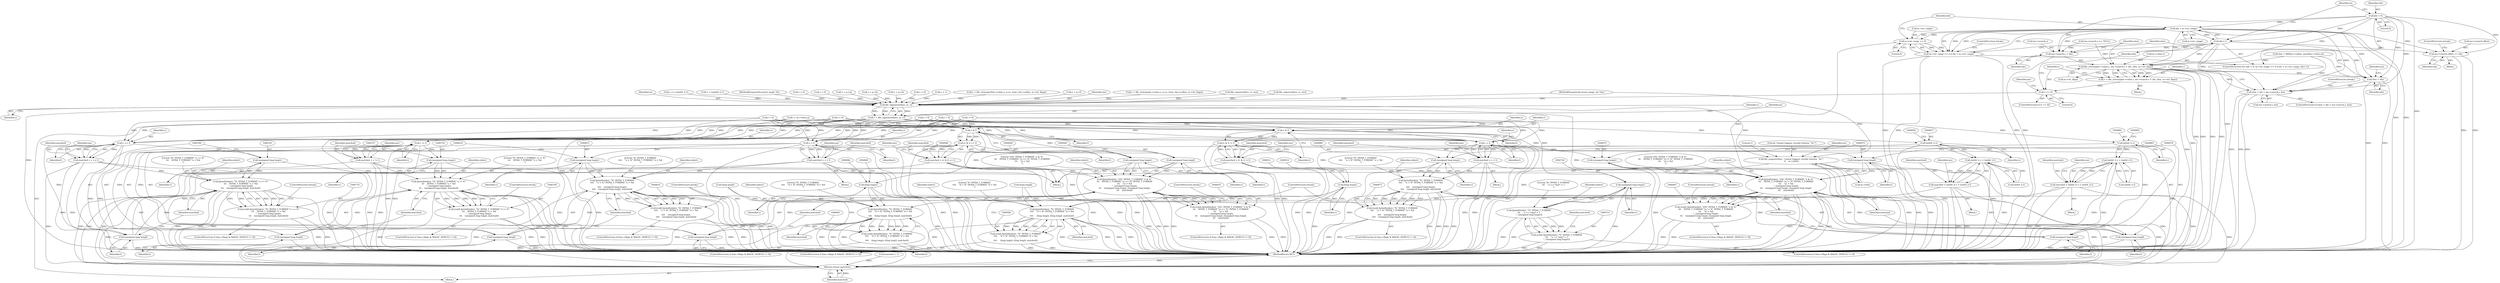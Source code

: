 digraph "0_file_4a284c89d6ef11aca34da65da7d673050a5ea320_1@pointer" {
"1000416" [label="(Call,idx < m->str_range)"];
"1000407" [label="(Call,idx = 0)"];
"1000421" [label="(Call,idx++)"];
"1000416" [label="(Call,idx < m->str_range)"];
"1000411" [label="(Call,m->str_range == 0)"];
"1000410" [label="(Call,m->str_range == 0 || idx < m->str_range)"];
"1000425" [label="(Call,slen + idx > ms->search.s_len)"];
"1000426" [label="(Call,slen + idx)"];
"1000437" [label="(Call,file_strncmp(m->value.s, ms->search.s + idx, slen, m->str_flags))"];
"1000435" [label="(Call,v = file_strncmp(m->value.s, ms->search.s + idx, slen, m->str_flags))"];
"1000455" [label="(Call,v == 0)"];
"1000704" [label="(Call,file_signextend(ms, m, v))"];
"1000702" [label="(Call,v = file_signextend(ms, m, v))"];
"1000727" [label="(Call,(unsigned long long)v)"];
"1000724" [label="(Call,fprintf(stderr, \"%\" INT64_T_FORMAT\n\t\t\t    \"u == *any* = 1\n\", (unsigned long long)v))"];
"1000722" [label="(Call,(void) fprintf(stderr, \"%\" INT64_T_FORMAT\n\t\t\t    \"u == *any* = 1\n\", (unsigned long long)v))"];
"1000737" [label="(Call,v != l)"];
"1000735" [label="(Call,matched = v != l)"];
"1000750" [label="(Call,fprintf(stderr, \"%\" INT64_T_FORMAT \"u != %\"\n\t\t\t    INT64_T_FORMAT \"u = %d\n\", (unsigned long long)v,\n\t\t\t    (unsigned long long)l, matched))"];
"1000748" [label="(Call,(void) fprintf(stderr, \"%\" INT64_T_FORMAT \"u != %\"\n\t\t\t    INT64_T_FORMAT \"u = %d\n\", (unsigned long long)v,\n\t\t\t    (unsigned long long)l, matched))"];
"1000992" [label="(Return,return matched;)"];
"1000753" [label="(Call,(unsigned long long)v)"];
"1000756" [label="(Call,(unsigned long long)l)"];
"1000764" [label="(Call,v == l)"];
"1000762" [label="(Call,matched = v == l)"];
"1000777" [label="(Call,fprintf(stderr, \"%\" INT64_T_FORMAT \"u == %\"\n\t\t\t    INT64_T_FORMAT \"u = %d\n\", (unsigned long long)v,\n\t\t\t    (unsigned long long)l, matched))"];
"1000775" [label="(Call,(void) fprintf(stderr, \"%\" INT64_T_FORMAT \"u == %\"\n\t\t\t    INT64_T_FORMAT \"u = %d\n\", (unsigned long long)v,\n\t\t\t    (unsigned long long)l, matched))"];
"1000780" [label="(Call,(unsigned long long)v)"];
"1000783" [label="(Call,(unsigned long long)l)"];
"1000798" [label="(Call,v > l)"];
"1000796" [label="(Call,matched = v > l)"];
"1000811" [label="(Call,fprintf(stderr, \"%\" INT64_T_FORMAT\n\t\t\t\t    \"u > %\" INT64_T_FORMAT \"u = %d\n\",\n\t\t\t\t    (unsigned long long)v,\n\t\t\t\t    (unsigned long long)l, matched))"];
"1000809" [label="(Call,(void) fprintf(stderr, \"%\" INT64_T_FORMAT\n\t\t\t\t    \"u > %\" INT64_T_FORMAT \"u = %d\n\",\n\t\t\t\t    (unsigned long long)v,\n\t\t\t\t    (unsigned long long)l, matched))"];
"1000814" [label="(Call,(unsigned long long)v)"];
"1000817" [label="(Call,(unsigned long long)l)"];
"1000826" [label="(Call,(int64_t) v)"];
"1000825" [label="(Call,(int64_t) v > (int64_t) l)"];
"1000823" [label="(Call,matched = (int64_t) v > (int64_t) l)"];
"1000842" [label="(Call,fprintf(stderr, \"%\" INT64_T_FORMAT\n\t\t\t\t    \"d > %\" INT64_T_FORMAT \"d = %d\n\",\n\t\t\t\t    (long long)v, (long long)l, matched))"];
"1000840" [label="(Call,(void) fprintf(stderr, \"%\" INT64_T_FORMAT\n\t\t\t\t    \"d > %\" INT64_T_FORMAT \"d = %d\n\",\n\t\t\t\t    (long long)v, (long long)l, matched))"];
"1000845" [label="(Call,(long long)v)"];
"1000863" [label="(Call,v < l)"];
"1000861" [label="(Call,matched = v < l)"];
"1000876" [label="(Call,fprintf(stderr, \"%\" INT64_T_FORMAT\n\t\t\t\t    \"u < %\" INT64_T_FORMAT \"u = %d\n\",\n\t\t\t\t    (unsigned long long)v,\n\t\t\t\t    (unsigned long long)l, matched))"];
"1000874" [label="(Call,(void) fprintf(stderr, \"%\" INT64_T_FORMAT\n\t\t\t\t    \"u < %\" INT64_T_FORMAT \"u = %d\n\",\n\t\t\t\t    (unsigned long long)v,\n\t\t\t\t    (unsigned long long)l, matched))"];
"1000879" [label="(Call,(unsigned long long)v)"];
"1000882" [label="(Call,(unsigned long long)l)"];
"1000891" [label="(Call,(int64_t) v)"];
"1000890" [label="(Call,(int64_t) v < (int64_t) l)"];
"1000888" [label="(Call,matched = (int64_t) v < (int64_t) l)"];
"1000907" [label="(Call,fprintf(stderr, \"%\" INT64_T_FORMAT\n\t\t\t\t    \"d < %\" INT64_T_FORMAT \"d = %d\n\",\n\t\t\t\t     (long long)v, (long long)l, matched))"];
"1000905" [label="(Call,(void) fprintf(stderr, \"%\" INT64_T_FORMAT\n\t\t\t\t    \"d < %\" INT64_T_FORMAT \"d = %d\n\",\n\t\t\t\t     (long long)v, (long long)l, matched))"];
"1000910" [label="(Call,(long long)v)"];
"1000922" [label="(Call,v & l)"];
"1000921" [label="(Call,(v & l) == l)"];
"1000919" [label="(Call,matched = (v & l) == l)"];
"1000936" [label="(Call,fprintf(stderr, \"((%\" INT64_T_FORMAT \"x & %\"\n\t\t\t    INT64_T_FORMAT \"x) == %\" INT64_T_FORMAT\n\t\t\t    \"x) = %d\n\", (unsigned long long)v,\n\t\t\t    (unsigned long long)l, (unsigned long long)l,\n\t\t\t    matched))"];
"1000934" [label="(Call,(void) fprintf(stderr, \"((%\" INT64_T_FORMAT \"x & %\"\n\t\t\t    INT64_T_FORMAT \"x) == %\" INT64_T_FORMAT\n\t\t\t    \"x) = %d\n\", (unsigned long long)v,\n\t\t\t    (unsigned long long)l, (unsigned long long)l,\n\t\t\t    matched))"];
"1000942" [label="(Call,(unsigned long long)l)"];
"1000945" [label="(Call,(unsigned long long)l)"];
"1000939" [label="(Call,(unsigned long long)v)"];
"1000954" [label="(Call,v & l)"];
"1000953" [label="(Call,(v & l) != l)"];
"1000951" [label="(Call,matched = (v & l) != l)"];
"1000968" [label="(Call,fprintf(stderr, \"((%\" INT64_T_FORMAT \"x & %\"\n\t\t\t    INT64_T_FORMAT \"x) != %\" INT64_T_FORMAT\n\t\t\t    \"x) = %d\n\", (unsigned long long)v,\n\t\t\t    (unsigned long long)l, (unsigned long long)l,\n\t\t\t    matched))"];
"1000966" [label="(Call,(void) fprintf(stderr, \"((%\" INT64_T_FORMAT \"x & %\"\n\t\t\t    INT64_T_FORMAT \"x) != %\" INT64_T_FORMAT\n\t\t\t    \"x) = %d\n\", (unsigned long long)v,\n\t\t\t    (unsigned long long)l, (unsigned long long)l,\n\t\t\t    matched))"];
"1000974" [label="(Call,(unsigned long long)l)"];
"1000977" [label="(Call,(unsigned long long)l)"];
"1000971" [label="(Call,(unsigned long long)v)"];
"1000983" [label="(Call,file_magerror(ms, \"cannot happen: invalid relation `%c'\",\n\t\t    m->reln))"];
"1000443" [label="(Call,ms->search.s + idx)"];
"1000459" [label="(Call,ms->search.offset += idx)"];
"1000457" [label="(Literal,0)"];
"1000661" [label="(Call,file_regerror(&rx, rc, ms))"];
"1000930" [label="(Identifier,ms)"];
"1000739" [label="(Identifier,l)"];
"1000730" [label="(Call,matched = 1)"];
"1000994" [label="(MethodReturn,RET)"];
"1000910" [label="(Call,(long long)v)"];
"1000765" [label="(Identifier,v)"];
"1000970" [label="(Literal,\"((%\" INT64_T_FORMAT \"x & %\"\n\t\t\t    INT64_T_FORMAT \"x) != %\" INT64_T_FORMAT\n\t\t\t    \"x) = %d\n\")"];
"1000744" [label="(Identifier,ms)"];
"1000351" [label="(Call,l = 0)"];
"1000429" [label="(Call,ms->search.s_len)"];
"1000938" [label="(Literal,\"((%\" INT64_T_FORMAT \"x & %\"\n\t\t\t    INT64_T_FORMAT \"x) == %\" INT64_T_FORMAT\n\t\t\t    \"x) = %d\n\")"];
"1000785" [label="(Identifier,l)"];
"1000878" [label="(Literal,\"%\" INT64_T_FORMAT\n\t\t\t\t    \"u < %\" INT64_T_FORMAT \"u = %d\n\")"];
"1000956" [label="(Identifier,l)"];
"1000884" [label="(Identifier,l)"];
"1000320" [label="(Call,v = 0)"];
"1000714" [label="(ControlStructure,if ((ms->flags & MAGIC_DEBUG) != 0))"];
"1000767" [label="(ControlStructure,if ((ms->flags & MAGIC_DEBUG) != 0))"];
"1000465" [label="(Identifier,idx)"];
"1000656" [label="(Call,v = 1)"];
"1000422" [label="(Identifier,idx)"];
"1000413" [label="(Identifier,m)"];
"1000736" [label="(Identifier,matched)"];
"1000779" [label="(Literal,\"%\" INT64_T_FORMAT \"u == %\"\n\t\t\t    INT64_T_FORMAT \"u = %d\n\")"];
"1000813" [label="(Literal,\"%\" INT64_T_FORMAT\n\t\t\t\t    \"u > %\" INT64_T_FORMAT \"u = %d\n\")"];
"1000108" [label="(Call,l = m->value.q)"];
"1000905" [label="(Call,(void) fprintf(stderr, \"%\" INT64_T_FORMAT\n\t\t\t\t    \"d < %\" INT64_T_FORMAT \"d = %d\n\",\n\t\t\t\t     (long long)v, (long long)l, matched))"];
"1000819" [label="(Identifier,l)"];
"1000354" [label="(Call,v = file_strncmp16(m->value.s, p->s, (size_t)m->vallen, m->str_flags))"];
"1000317" [label="(Call,l = 0)"];
"1000993" [label="(Identifier,matched)"];
"1000782" [label="(Identifier,v)"];
"1000912" [label="(Identifier,v)"];
"1000836" [label="(Identifier,ms)"];
"1000161" [label="(Call,v = p->l)"];
"1000877" [label="(Identifier,stderr)"];
"1000958" [label="(ControlStructure,if ((ms->flags & MAGIC_DEBUG) != 0))"];
"1000410" [label="(Call,m->str_range == 0 || idx < m->str_range)"];
"1000705" [label="(Identifier,ms)"];
"1000986" [label="(Call,m->reln)"];
"1000425" [label="(Call,slen + idx > ms->search.s_len)"];
"1000329" [label="(Call,v = file_strncmp(m->value.s, p->s, (size_t)m->vallen, m->str_flags))"];
"1000861" [label="(Call,matched = v < l)"];
"1000992" [label="(Return,return matched;)"];
"1000801" [label="(ControlStructure,if ((ms->flags & MAGIC_DEBUG) != 0))"];
"1000908" [label="(Identifier,stderr)"];
"1000919" [label="(Call,matched = (v & l) == l)"];
"1000407" [label="(Call,idx = 0)"];
"1000482" [label="(Call,l = 0)"];
"1000852" [label="(ControlStructure,break;)"];
"1000981" [label="(ControlStructure,break;)"];
"1000949" [label="(ControlStructure,break;)"];
"1000842" [label="(Call,fprintf(stderr, \"%\" INT64_T_FORMAT\n\t\t\t\t    \"d > %\" INT64_T_FORMAT \"d = %d\n\",\n\t\t\t\t    (long long)v, (long long)l, matched))"];
"1000423" [label="(Block,)"];
"1000811" [label="(Call,fprintf(stderr, \"%\" INT64_T_FORMAT\n\t\t\t\t    \"u > %\" INT64_T_FORMAT \"u = %d\n\",\n\t\t\t\t    (unsigned long long)v,\n\t\t\t\t    (unsigned long long)l, matched))"];
"1000953" [label="(Call,(v & l) != l)"];
"1000800" [label="(Identifier,l)"];
"1000865" [label="(Identifier,l)"];
"1000458" [label="(Block,)"];
"1000969" [label="(Identifier,stderr)"];
"1000843" [label="(Identifier,stderr)"];
"1000921" [label="(Call,(v & l) == l)"];
"1000731" [label="(Identifier,matched)"];
"1000923" [label="(Identifier,v)"];
"1000925" [label="(Identifier,l)"];
"1000467" [label="(ControlStructure,break;)"];
"1000751" [label="(Identifier,stderr)"];
"1000735" [label="(Call,matched = v != l)"];
"1000783" [label="(Call,(unsigned long long)l)"];
"1000860" [label="(Block,)"];
"1000937" [label="(Identifier,stderr)"];
"1000758" [label="(Identifier,l)"];
"1000451" [label="(Call,m->str_flags)"];
"1000941" [label="(Identifier,v)"];
"1000991" [label="(Literal,1)"];
"1000832" [label="(ControlStructure,if ((ms->flags & MAGIC_DEBUG) != 0))"];
"1000920" [label="(Identifier,matched)"];
"1000466" [label="(ControlStructure,break;)"];
"1000962" [label="(Identifier,ms)"];
"1000888" [label="(Call,matched = (int64_t) v < (int64_t) l)"];
"1000845" [label="(Call,(long long)v)"];
"1000737" [label="(Call,v != l)"];
"1000775" [label="(Call,(void) fprintf(stderr, \"%\" INT64_T_FORMAT \"u == %\"\n\t\t\t    INT64_T_FORMAT \"u = %d\n\", (unsigned long long)v,\n\t\t\t    (unsigned long long)l, matched))"];
"1000510" [label="(Call,file_regerror(&rx, rc, ms))"];
"1000704" [label="(Call,file_signextend(ms, m, v))"];
"1000437" [label="(Call,file_strncmp(m->value.s, ms->search.s + idx, slen, m->str_flags))"];
"1000954" [label="(Call,v & l)"];
"1000823" [label="(Call,matched = (int64_t) v > (int64_t) l)"];
"1000939" [label="(Call,(unsigned long long)v)"];
"1000444" [label="(Call,ms->search.s)"];
"1000934" [label="(Call,(void) fprintf(stderr, \"((%\" INT64_T_FORMAT \"x & %\"\n\t\t\t    INT64_T_FORMAT \"x) == %\" INT64_T_FORMAT\n\t\t\t    \"x) = %d\n\", (unsigned long long)v,\n\t\t\t    (unsigned long long)l, (unsigned long long)l,\n\t\t\t    matched))"];
"1000971" [label="(Call,(unsigned long long)v)"];
"1000944" [label="(Identifier,l)"];
"1000104" [label="(MethodParameterIn,struct magic_set *ms)"];
"1000462" [label="(Identifier,ms)"];
"1000894" [label="(Call,(int64_t) l)"];
"1000326" [label="(Call,l = 0)"];
"1000889" [label="(Identifier,matched)"];
"1000756" [label="(Call,(unsigned long long)l)"];
"1000881" [label="(Identifier,v)"];
"1000729" [label="(Identifier,v)"];
"1000755" [label="(Identifier,v)"];
"1000826" [label="(Call,(int64_t) v)"];
"1000786" [label="(Identifier,matched)"];
"1000456" [label="(Identifier,v)"];
"1000863" [label="(Call,v < l)"];
"1000431" [label="(Identifier,ms)"];
"1000983" [label="(Call,file_magerror(ms, \"cannot happen: invalid relation `%c'\",\n\t\t    m->reln))"];
"1000400" [label="(Call,l = 0)"];
"1000710" [label="(Identifier,m)"];
"1000901" [label="(Identifier,ms)"];
"1000417" [label="(Identifier,idx)"];
"1000780" [label="(Call,(unsigned long long)v)"];
"1000787" [label="(ControlStructure,break;)"];
"1000916" [label="(Identifier,matched)"];
"1000415" [label="(Literal,0)"];
"1000706" [label="(Identifier,m)"];
"1000677" [label="(Call,v == (uint64_t)-1)"];
"1000753" [label="(Call,(unsigned long long)v)"];
"1000820" [label="(Identifier,matched)"];
"1000977" [label="(Call,(unsigned long long)l)"];
"1000824" [label="(Identifier,matched)"];
"1000763" [label="(Identifier,matched)"];
"1000379" [label="(Call,ms->search.s == NULL)"];
"1000917" [label="(ControlStructure,break;)"];
"1000907" [label="(Call,fprintf(stderr, \"%\" INT64_T_FORMAT\n\t\t\t\t    \"d < %\" INT64_T_FORMAT \"d = %d\n\",\n\t\t\t\t     (long long)v, (long long)l, matched))"];
"1000973" [label="(Identifier,v)"];
"1000797" [label="(Identifier,matched)"];
"1000812" [label="(Identifier,stderr)"];
"1000924" [label="(Identifier,l)"];
"1000443" [label="(Call,ms->search.s + idx)"];
"1000985" [label="(Literal,\"cannot happen: invalid relation `%c'\")"];
"1000809" [label="(Call,(void) fprintf(stderr, \"%\" INT64_T_FORMAT\n\t\t\t\t    \"u > %\" INT64_T_FORMAT \"u = %d\n\",\n\t\t\t\t    (unsigned long long)v,\n\t\t\t\t    (unsigned long long)l, matched))"];
"1000738" [label="(Identifier,v)"];
"1000966" [label="(Call,(void) fprintf(stderr, \"((%\" INT64_T_FORMAT \"x & %\"\n\t\t\t    INT64_T_FORMAT \"x) != %\" INT64_T_FORMAT\n\t\t\t    \"x) = %d\n\", (unsigned long long)v,\n\t\t\t    (unsigned long long)l, (unsigned long long)l,\n\t\t\t    matched))"];
"1000416" [label="(Call,idx < m->str_range)"];
"1000870" [label="(Identifier,ms)"];
"1000666" [label="(Call,v = (uint64_t)-1)"];
"1000980" [label="(Identifier,matched)"];
"1000847" [label="(Identifier,v)"];
"1000748" [label="(Call,(void) fprintf(stderr, \"%\" INT64_T_FORMAT \"u != %\"\n\t\t\t    INT64_T_FORMAT \"u = %d\n\", (unsigned long long)v,\n\t\t\t    (unsigned long long)l, matched))"];
"1000727" [label="(Call,(unsigned long long)v)"];
"1000955" [label="(Identifier,v)"];
"1000750" [label="(Call,fprintf(stderr, \"%\" INT64_T_FORMAT \"u != %\"\n\t\t\t    INT64_T_FORMAT \"u = %d\n\", (unsigned long long)v,\n\t\t\t    (unsigned long long)l, matched))"];
"1000427" [label="(Identifier,slen)"];
"1000408" [label="(Identifier,idx)"];
"1000816" [label="(Identifier,v)"];
"1000411" [label="(Call,m->str_range == 0)"];
"1000454" [label="(ControlStructure,if (v == 0))"];
"1000805" [label="(Identifier,ms)"];
"1000825" [label="(Call,(int64_t) v > (int64_t) l)"];
"1000893" [label="(Identifier,v)"];
"1000740" [label="(ControlStructure,if ((ms->flags & MAGIC_DEBUG) != 0))"];
"1000712" [label="(Block,)"];
"1000922" [label="(Call,v & l)"];
"1000707" [label="(Identifier,v)"];
"1000424" [label="(ControlStructure,if (slen + idx > ms->search.s_len))"];
"1000864" [label="(Identifier,v)"];
"1000436" [label="(Identifier,v)"];
"1000752" [label="(Literal,\"%\" INT64_T_FORMAT \"u != %\"\n\t\t\t    INT64_T_FORMAT \"u = %d\n\")"];
"1000951" [label="(Call,matched = (v & l) != l)"];
"1000890" [label="(Call,(int64_t) v < (int64_t) l)"];
"1000412" [label="(Call,m->str_range)"];
"1000957" [label="(Identifier,l)"];
"1000455" [label="(Call,v == 0)"];
"1000777" [label="(Call,fprintf(stderr, \"%\" INT64_T_FORMAT \"u == %\"\n\t\t\t    INT64_T_FORMAT \"u = %d\n\", (unsigned long long)v,\n\t\t\t    (unsigned long long)l, matched))"];
"1000948" [label="(Identifier,matched)"];
"1000876" [label="(Call,fprintf(stderr, \"%\" INT64_T_FORMAT\n\t\t\t\t    \"u < %\" INT64_T_FORMAT \"u = %d\n\",\n\t\t\t\t    (unsigned long long)v,\n\t\t\t\t    (unsigned long long)l, matched))"];
"1000844" [label="(Literal,\"%\" INT64_T_FORMAT\n\t\t\t\t    \"d > %\" INT64_T_FORMAT \"d = %d\n\")"];
"1000984" [label="(Identifier,ms)"];
"1000105" [label="(MethodParameterIn,struct magic *m)"];
"1000703" [label="(Identifier,v)"];
"1000848" [label="(Call,(long long)l)"];
"1000974" [label="(Call,(unsigned long long)l)"];
"1000421" [label="(Call,idx++)"];
"1000828" [label="(Identifier,v)"];
"1000403" [label="(Call,v = 0)"];
"1000434" [label="(ControlStructure,break;)"];
"1000459" [label="(Call,ms->search.offset += idx)"];
"1000926" [label="(ControlStructure,if ((ms->flags & MAGIC_DEBUG) != 0))"];
"1000817" [label="(Call,(unsigned long long)l)"];
"1000942" [label="(Call,(unsigned long long)l)"];
"1000866" [label="(ControlStructure,if ((ms->flags & MAGIC_DEBUG) != 0))"];
"1000822" [label="(Block,)"];
"1000438" [label="(Call,m->value.s)"];
"1000449" [label="(Identifier,idx)"];
"1000702" [label="(Call,v = file_signextend(ms, m, v))"];
"1000450" [label="(Identifier,slen)"];
"1000814" [label="(Call,(unsigned long long)v)"];
"1000764" [label="(Call,v == l)"];
"1000426" [label="(Call,slen + idx)"];
"1000651" [label="(Call,v = 0)"];
"1000179" [label="(Call,v = p->q)"];
"1000798" [label="(Call,v > l)"];
"1000409" [label="(Literal,0)"];
"1000874" [label="(Call,(void) fprintf(stderr, \"%\" INT64_T_FORMAT\n\t\t\t\t    \"u < %\" INT64_T_FORMAT \"u = %d\n\",\n\t\t\t\t    (unsigned long long)v,\n\t\t\t\t    (unsigned long long)l, matched))"];
"1000909" [label="(Literal,\"%\" INT64_T_FORMAT\n\t\t\t\t    \"d < %\" INT64_T_FORMAT \"d = %d\n\")"];
"1000829" [label="(Call,(int64_t) l)"];
"1000778" [label="(Identifier,stderr)"];
"1000879" [label="(Call,(unsigned long long)v)"];
"1000913" [label="(Call,(long long)l)"];
"1000406" [label="(ControlStructure,for (idx = 0; m->str_range == 0 || idx < m->str_range; idx++))"];
"1000968" [label="(Call,fprintf(stderr, \"((%\" INT64_T_FORMAT \"x & %\"\n\t\t\t    INT64_T_FORMAT \"x) != %\" INT64_T_FORMAT\n\t\t\t    \"x) = %d\n\", (unsigned long long)v,\n\t\t\t    (unsigned long long)l, (unsigned long long)l,\n\t\t\t    matched))"];
"1000799" [label="(Identifier,v)"];
"1000945" [label="(Call,(unsigned long long)l)"];
"1000891" [label="(Call,(int64_t) v)"];
"1000882" [label="(Call,(unsigned long long)l)"];
"1000851" [label="(Identifier,matched)"];
"1000435" [label="(Call,v = file_strncmp(m->value.s, ms->search.s + idx, slen, m->str_flags))"];
"1000936" [label="(Call,fprintf(stderr, \"((%\" INT64_T_FORMAT \"x & %\"\n\t\t\t    INT64_T_FORMAT \"x) == %\" INT64_T_FORMAT\n\t\t\t    \"x) = %d\n\", (unsigned long long)v,\n\t\t\t    (unsigned long long)l, (unsigned long long)l,\n\t\t\t    matched))"];
"1000885" [label="(Identifier,matched)"];
"1000976" [label="(Identifier,l)"];
"1000388" [label="(Call,slen = MIN(m->vallen, sizeof(m->value.s)))"];
"1000143" [label="(Call,v = p->h)"];
"1000725" [label="(Identifier,stderr)"];
"1000952" [label="(Identifier,matched)"];
"1000428" [label="(Identifier,idx)"];
"1000724" [label="(Call,fprintf(stderr, \"%\" INT64_T_FORMAT\n\t\t\t    \"u == *any* = 1\n\", (unsigned long long)v))"];
"1000760" [label="(ControlStructure,break;)"];
"1000840" [label="(Call,(void) fprintf(stderr, \"%\" INT64_T_FORMAT\n\t\t\t\t    \"d > %\" INT64_T_FORMAT \"d = %d\n\",\n\t\t\t\t    (long long)v, (long long)l, matched))"];
"1000460" [label="(Call,ms->search.offset)"];
"1000887" [label="(Block,)"];
"1000979" [label="(Identifier,l)"];
"1000106" [label="(Block,)"];
"1000766" [label="(Identifier,l)"];
"1000795" [label="(Block,)"];
"1000759" [label="(Identifier,matched)"];
"1000726" [label="(Literal,\"%\" INT64_T_FORMAT\n\t\t\t    \"u == *any* = 1\n\")"];
"1000722" [label="(Call,(void) fprintf(stderr, \"%\" INT64_T_FORMAT\n\t\t\t    \"u == *any* = 1\n\", (unsigned long long)v))"];
"1000762" [label="(Call,matched = v == l)"];
"1000771" [label="(Identifier,ms)"];
"1000134" [label="(Call,v = p->b)"];
"1000947" [label="(Identifier,l)"];
"1000897" [label="(ControlStructure,if ((ms->flags & MAGIC_DEBUG) != 0))"];
"1000796" [label="(Call,matched = v > l)"];
"1000862" [label="(Identifier,matched)"];
"1000418" [label="(Call,m->str_range)"];
"1000416" -> "1000410"  [label="AST: "];
"1000416" -> "1000418"  [label="CFG: "];
"1000417" -> "1000416"  [label="AST: "];
"1000418" -> "1000416"  [label="AST: "];
"1000410" -> "1000416"  [label="CFG: "];
"1000416" -> "1000994"  [label="DDG: "];
"1000416" -> "1000994"  [label="DDG: "];
"1000416" -> "1000411"  [label="DDG: "];
"1000416" -> "1000410"  [label="DDG: "];
"1000416" -> "1000410"  [label="DDG: "];
"1000407" -> "1000416"  [label="DDG: "];
"1000421" -> "1000416"  [label="DDG: "];
"1000411" -> "1000416"  [label="DDG: "];
"1000416" -> "1000421"  [label="DDG: "];
"1000416" -> "1000425"  [label="DDG: "];
"1000416" -> "1000426"  [label="DDG: "];
"1000416" -> "1000437"  [label="DDG: "];
"1000416" -> "1000443"  [label="DDG: "];
"1000416" -> "1000459"  [label="DDG: "];
"1000407" -> "1000406"  [label="AST: "];
"1000407" -> "1000409"  [label="CFG: "];
"1000408" -> "1000407"  [label="AST: "];
"1000409" -> "1000407"  [label="AST: "];
"1000413" -> "1000407"  [label="CFG: "];
"1000407" -> "1000994"  [label="DDG: "];
"1000407" -> "1000421"  [label="DDG: "];
"1000407" -> "1000425"  [label="DDG: "];
"1000407" -> "1000426"  [label="DDG: "];
"1000407" -> "1000437"  [label="DDG: "];
"1000407" -> "1000443"  [label="DDG: "];
"1000407" -> "1000459"  [label="DDG: "];
"1000421" -> "1000406"  [label="AST: "];
"1000421" -> "1000422"  [label="CFG: "];
"1000422" -> "1000421"  [label="AST: "];
"1000413" -> "1000421"  [label="CFG: "];
"1000421" -> "1000994"  [label="DDG: "];
"1000421" -> "1000425"  [label="DDG: "];
"1000421" -> "1000426"  [label="DDG: "];
"1000421" -> "1000437"  [label="DDG: "];
"1000421" -> "1000443"  [label="DDG: "];
"1000421" -> "1000459"  [label="DDG: "];
"1000411" -> "1000410"  [label="AST: "];
"1000411" -> "1000415"  [label="CFG: "];
"1000412" -> "1000411"  [label="AST: "];
"1000415" -> "1000411"  [label="AST: "];
"1000417" -> "1000411"  [label="CFG: "];
"1000410" -> "1000411"  [label="CFG: "];
"1000411" -> "1000994"  [label="DDG: "];
"1000411" -> "1000410"  [label="DDG: "];
"1000411" -> "1000410"  [label="DDG: "];
"1000410" -> "1000406"  [label="AST: "];
"1000427" -> "1000410"  [label="CFG: "];
"1000467" -> "1000410"  [label="CFG: "];
"1000410" -> "1000994"  [label="DDG: "];
"1000410" -> "1000994"  [label="DDG: "];
"1000410" -> "1000994"  [label="DDG: "];
"1000425" -> "1000424"  [label="AST: "];
"1000425" -> "1000429"  [label="CFG: "];
"1000426" -> "1000425"  [label="AST: "];
"1000429" -> "1000425"  [label="AST: "];
"1000434" -> "1000425"  [label="CFG: "];
"1000436" -> "1000425"  [label="CFG: "];
"1000425" -> "1000994"  [label="DDG: "];
"1000425" -> "1000994"  [label="DDG: "];
"1000425" -> "1000994"  [label="DDG: "];
"1000388" -> "1000425"  [label="DDG: "];
"1000437" -> "1000425"  [label="DDG: "];
"1000426" -> "1000428"  [label="CFG: "];
"1000427" -> "1000426"  [label="AST: "];
"1000428" -> "1000426"  [label="AST: "];
"1000431" -> "1000426"  [label="CFG: "];
"1000426" -> "1000994"  [label="DDG: "];
"1000426" -> "1000994"  [label="DDG: "];
"1000388" -> "1000426"  [label="DDG: "];
"1000437" -> "1000426"  [label="DDG: "];
"1000437" -> "1000435"  [label="AST: "];
"1000437" -> "1000451"  [label="CFG: "];
"1000438" -> "1000437"  [label="AST: "];
"1000443" -> "1000437"  [label="AST: "];
"1000450" -> "1000437"  [label="AST: "];
"1000451" -> "1000437"  [label="AST: "];
"1000435" -> "1000437"  [label="CFG: "];
"1000437" -> "1000994"  [label="DDG: "];
"1000437" -> "1000994"  [label="DDG: "];
"1000437" -> "1000994"  [label="DDG: "];
"1000437" -> "1000994"  [label="DDG: "];
"1000437" -> "1000435"  [label="DDG: "];
"1000437" -> "1000435"  [label="DDG: "];
"1000437" -> "1000435"  [label="DDG: "];
"1000437" -> "1000435"  [label="DDG: "];
"1000379" -> "1000437"  [label="DDG: "];
"1000388" -> "1000437"  [label="DDG: "];
"1000435" -> "1000423"  [label="AST: "];
"1000436" -> "1000435"  [label="AST: "];
"1000456" -> "1000435"  [label="CFG: "];
"1000435" -> "1000994"  [label="DDG: "];
"1000435" -> "1000455"  [label="DDG: "];
"1000455" -> "1000454"  [label="AST: "];
"1000455" -> "1000457"  [label="CFG: "];
"1000456" -> "1000455"  [label="AST: "];
"1000457" -> "1000455"  [label="AST: "];
"1000462" -> "1000455"  [label="CFG: "];
"1000422" -> "1000455"  [label="CFG: "];
"1000455" -> "1000994"  [label="DDG: "];
"1000455" -> "1000704"  [label="DDG: "];
"1000704" -> "1000702"  [label="AST: "];
"1000704" -> "1000707"  [label="CFG: "];
"1000705" -> "1000704"  [label="AST: "];
"1000706" -> "1000704"  [label="AST: "];
"1000707" -> "1000704"  [label="AST: "];
"1000702" -> "1000704"  [label="CFG: "];
"1000704" -> "1000994"  [label="DDG: "];
"1000704" -> "1000994"  [label="DDG: "];
"1000704" -> "1000702"  [label="DDG: "];
"1000704" -> "1000702"  [label="DDG: "];
"1000704" -> "1000702"  [label="DDG: "];
"1000510" -> "1000704"  [label="DDG: "];
"1000661" -> "1000704"  [label="DDG: "];
"1000104" -> "1000704"  [label="DDG: "];
"1000105" -> "1000704"  [label="DDG: "];
"1000677" -> "1000704"  [label="DDG: "];
"1000403" -> "1000704"  [label="DDG: "];
"1000651" -> "1000704"  [label="DDG: "];
"1000143" -> "1000704"  [label="DDG: "];
"1000179" -> "1000704"  [label="DDG: "];
"1000329" -> "1000704"  [label="DDG: "];
"1000134" -> "1000704"  [label="DDG: "];
"1000656" -> "1000704"  [label="DDG: "];
"1000320" -> "1000704"  [label="DDG: "];
"1000161" -> "1000704"  [label="DDG: "];
"1000354" -> "1000704"  [label="DDG: "];
"1000666" -> "1000704"  [label="DDG: "];
"1000704" -> "1000983"  [label="DDG: "];
"1000702" -> "1000106"  [label="AST: "];
"1000703" -> "1000702"  [label="AST: "];
"1000710" -> "1000702"  [label="CFG: "];
"1000702" -> "1000994"  [label="DDG: "];
"1000702" -> "1000994"  [label="DDG: "];
"1000702" -> "1000727"  [label="DDG: "];
"1000702" -> "1000737"  [label="DDG: "];
"1000702" -> "1000764"  [label="DDG: "];
"1000702" -> "1000798"  [label="DDG: "];
"1000702" -> "1000826"  [label="DDG: "];
"1000702" -> "1000863"  [label="DDG: "];
"1000702" -> "1000891"  [label="DDG: "];
"1000702" -> "1000922"  [label="DDG: "];
"1000702" -> "1000954"  [label="DDG: "];
"1000727" -> "1000724"  [label="AST: "];
"1000727" -> "1000729"  [label="CFG: "];
"1000728" -> "1000727"  [label="AST: "];
"1000729" -> "1000727"  [label="AST: "];
"1000724" -> "1000727"  [label="CFG: "];
"1000727" -> "1000994"  [label="DDG: "];
"1000727" -> "1000724"  [label="DDG: "];
"1000724" -> "1000722"  [label="AST: "];
"1000725" -> "1000724"  [label="AST: "];
"1000726" -> "1000724"  [label="AST: "];
"1000722" -> "1000724"  [label="CFG: "];
"1000724" -> "1000994"  [label="DDG: "];
"1000724" -> "1000994"  [label="DDG: "];
"1000724" -> "1000722"  [label="DDG: "];
"1000724" -> "1000722"  [label="DDG: "];
"1000724" -> "1000722"  [label="DDG: "];
"1000722" -> "1000714"  [label="AST: "];
"1000723" -> "1000722"  [label="AST: "];
"1000731" -> "1000722"  [label="CFG: "];
"1000722" -> "1000994"  [label="DDG: "];
"1000722" -> "1000994"  [label="DDG: "];
"1000737" -> "1000735"  [label="AST: "];
"1000737" -> "1000739"  [label="CFG: "];
"1000738" -> "1000737"  [label="AST: "];
"1000739" -> "1000737"  [label="AST: "];
"1000735" -> "1000737"  [label="CFG: "];
"1000737" -> "1000994"  [label="DDG: "];
"1000737" -> "1000994"  [label="DDG: "];
"1000737" -> "1000735"  [label="DDG: "];
"1000737" -> "1000735"  [label="DDG: "];
"1000317" -> "1000737"  [label="DDG: "];
"1000400" -> "1000737"  [label="DDG: "];
"1000482" -> "1000737"  [label="DDG: "];
"1000351" -> "1000737"  [label="DDG: "];
"1000326" -> "1000737"  [label="DDG: "];
"1000108" -> "1000737"  [label="DDG: "];
"1000737" -> "1000753"  [label="DDG: "];
"1000737" -> "1000756"  [label="DDG: "];
"1000735" -> "1000712"  [label="AST: "];
"1000736" -> "1000735"  [label="AST: "];
"1000744" -> "1000735"  [label="CFG: "];
"1000735" -> "1000994"  [label="DDG: "];
"1000735" -> "1000994"  [label="DDG: "];
"1000735" -> "1000750"  [label="DDG: "];
"1000735" -> "1000992"  [label="DDG: "];
"1000750" -> "1000748"  [label="AST: "];
"1000750" -> "1000759"  [label="CFG: "];
"1000751" -> "1000750"  [label="AST: "];
"1000752" -> "1000750"  [label="AST: "];
"1000753" -> "1000750"  [label="AST: "];
"1000756" -> "1000750"  [label="AST: "];
"1000759" -> "1000750"  [label="AST: "];
"1000748" -> "1000750"  [label="CFG: "];
"1000750" -> "1000994"  [label="DDG: "];
"1000750" -> "1000994"  [label="DDG: "];
"1000750" -> "1000994"  [label="DDG: "];
"1000750" -> "1000994"  [label="DDG: "];
"1000750" -> "1000748"  [label="DDG: "];
"1000750" -> "1000748"  [label="DDG: "];
"1000750" -> "1000748"  [label="DDG: "];
"1000750" -> "1000748"  [label="DDG: "];
"1000750" -> "1000748"  [label="DDG: "];
"1000753" -> "1000750"  [label="DDG: "];
"1000756" -> "1000750"  [label="DDG: "];
"1000750" -> "1000992"  [label="DDG: "];
"1000748" -> "1000740"  [label="AST: "];
"1000749" -> "1000748"  [label="AST: "];
"1000760" -> "1000748"  [label="CFG: "];
"1000748" -> "1000994"  [label="DDG: "];
"1000748" -> "1000994"  [label="DDG: "];
"1000992" -> "1000106"  [label="AST: "];
"1000992" -> "1000993"  [label="CFG: "];
"1000993" -> "1000992"  [label="AST: "];
"1000994" -> "1000992"  [label="CFG: "];
"1000992" -> "1000994"  [label="DDG: "];
"1000993" -> "1000992"  [label="DDG: "];
"1000823" -> "1000992"  [label="DDG: "];
"1000876" -> "1000992"  [label="DDG: "];
"1000811" -> "1000992"  [label="DDG: "];
"1000907" -> "1000992"  [label="DDG: "];
"1000951" -> "1000992"  [label="DDG: "];
"1000762" -> "1000992"  [label="DDG: "];
"1000968" -> "1000992"  [label="DDG: "];
"1000861" -> "1000992"  [label="DDG: "];
"1000888" -> "1000992"  [label="DDG: "];
"1000796" -> "1000992"  [label="DDG: "];
"1000919" -> "1000992"  [label="DDG: "];
"1000842" -> "1000992"  [label="DDG: "];
"1000777" -> "1000992"  [label="DDG: "];
"1000936" -> "1000992"  [label="DDG: "];
"1000730" -> "1000992"  [label="DDG: "];
"1000753" -> "1000755"  [label="CFG: "];
"1000754" -> "1000753"  [label="AST: "];
"1000755" -> "1000753"  [label="AST: "];
"1000757" -> "1000753"  [label="CFG: "];
"1000753" -> "1000994"  [label="DDG: "];
"1000756" -> "1000758"  [label="CFG: "];
"1000757" -> "1000756"  [label="AST: "];
"1000758" -> "1000756"  [label="AST: "];
"1000759" -> "1000756"  [label="CFG: "];
"1000756" -> "1000994"  [label="DDG: "];
"1000764" -> "1000762"  [label="AST: "];
"1000764" -> "1000766"  [label="CFG: "];
"1000765" -> "1000764"  [label="AST: "];
"1000766" -> "1000764"  [label="AST: "];
"1000762" -> "1000764"  [label="CFG: "];
"1000764" -> "1000994"  [label="DDG: "];
"1000764" -> "1000994"  [label="DDG: "];
"1000764" -> "1000762"  [label="DDG: "];
"1000764" -> "1000762"  [label="DDG: "];
"1000317" -> "1000764"  [label="DDG: "];
"1000400" -> "1000764"  [label="DDG: "];
"1000482" -> "1000764"  [label="DDG: "];
"1000351" -> "1000764"  [label="DDG: "];
"1000326" -> "1000764"  [label="DDG: "];
"1000108" -> "1000764"  [label="DDG: "];
"1000764" -> "1000780"  [label="DDG: "];
"1000764" -> "1000783"  [label="DDG: "];
"1000762" -> "1000712"  [label="AST: "];
"1000763" -> "1000762"  [label="AST: "];
"1000771" -> "1000762"  [label="CFG: "];
"1000762" -> "1000994"  [label="DDG: "];
"1000762" -> "1000994"  [label="DDG: "];
"1000762" -> "1000777"  [label="DDG: "];
"1000777" -> "1000775"  [label="AST: "];
"1000777" -> "1000786"  [label="CFG: "];
"1000778" -> "1000777"  [label="AST: "];
"1000779" -> "1000777"  [label="AST: "];
"1000780" -> "1000777"  [label="AST: "];
"1000783" -> "1000777"  [label="AST: "];
"1000786" -> "1000777"  [label="AST: "];
"1000775" -> "1000777"  [label="CFG: "];
"1000777" -> "1000994"  [label="DDG: "];
"1000777" -> "1000994"  [label="DDG: "];
"1000777" -> "1000994"  [label="DDG: "];
"1000777" -> "1000994"  [label="DDG: "];
"1000777" -> "1000775"  [label="DDG: "];
"1000777" -> "1000775"  [label="DDG: "];
"1000777" -> "1000775"  [label="DDG: "];
"1000777" -> "1000775"  [label="DDG: "];
"1000777" -> "1000775"  [label="DDG: "];
"1000780" -> "1000777"  [label="DDG: "];
"1000783" -> "1000777"  [label="DDG: "];
"1000775" -> "1000767"  [label="AST: "];
"1000776" -> "1000775"  [label="AST: "];
"1000787" -> "1000775"  [label="CFG: "];
"1000775" -> "1000994"  [label="DDG: "];
"1000775" -> "1000994"  [label="DDG: "];
"1000780" -> "1000782"  [label="CFG: "];
"1000781" -> "1000780"  [label="AST: "];
"1000782" -> "1000780"  [label="AST: "];
"1000784" -> "1000780"  [label="CFG: "];
"1000780" -> "1000994"  [label="DDG: "];
"1000783" -> "1000785"  [label="CFG: "];
"1000784" -> "1000783"  [label="AST: "];
"1000785" -> "1000783"  [label="AST: "];
"1000786" -> "1000783"  [label="CFG: "];
"1000783" -> "1000994"  [label="DDG: "];
"1000798" -> "1000796"  [label="AST: "];
"1000798" -> "1000800"  [label="CFG: "];
"1000799" -> "1000798"  [label="AST: "];
"1000800" -> "1000798"  [label="AST: "];
"1000796" -> "1000798"  [label="CFG: "];
"1000798" -> "1000994"  [label="DDG: "];
"1000798" -> "1000994"  [label="DDG: "];
"1000798" -> "1000796"  [label="DDG: "];
"1000798" -> "1000796"  [label="DDG: "];
"1000317" -> "1000798"  [label="DDG: "];
"1000400" -> "1000798"  [label="DDG: "];
"1000482" -> "1000798"  [label="DDG: "];
"1000351" -> "1000798"  [label="DDG: "];
"1000326" -> "1000798"  [label="DDG: "];
"1000108" -> "1000798"  [label="DDG: "];
"1000798" -> "1000814"  [label="DDG: "];
"1000798" -> "1000817"  [label="DDG: "];
"1000796" -> "1000795"  [label="AST: "];
"1000797" -> "1000796"  [label="AST: "];
"1000805" -> "1000796"  [label="CFG: "];
"1000796" -> "1000994"  [label="DDG: "];
"1000796" -> "1000994"  [label="DDG: "];
"1000796" -> "1000811"  [label="DDG: "];
"1000811" -> "1000809"  [label="AST: "];
"1000811" -> "1000820"  [label="CFG: "];
"1000812" -> "1000811"  [label="AST: "];
"1000813" -> "1000811"  [label="AST: "];
"1000814" -> "1000811"  [label="AST: "];
"1000817" -> "1000811"  [label="AST: "];
"1000820" -> "1000811"  [label="AST: "];
"1000809" -> "1000811"  [label="CFG: "];
"1000811" -> "1000994"  [label="DDG: "];
"1000811" -> "1000994"  [label="DDG: "];
"1000811" -> "1000994"  [label="DDG: "];
"1000811" -> "1000994"  [label="DDG: "];
"1000811" -> "1000809"  [label="DDG: "];
"1000811" -> "1000809"  [label="DDG: "];
"1000811" -> "1000809"  [label="DDG: "];
"1000811" -> "1000809"  [label="DDG: "];
"1000811" -> "1000809"  [label="DDG: "];
"1000814" -> "1000811"  [label="DDG: "];
"1000817" -> "1000811"  [label="DDG: "];
"1000809" -> "1000801"  [label="AST: "];
"1000810" -> "1000809"  [label="AST: "];
"1000852" -> "1000809"  [label="CFG: "];
"1000809" -> "1000994"  [label="DDG: "];
"1000809" -> "1000994"  [label="DDG: "];
"1000814" -> "1000816"  [label="CFG: "];
"1000815" -> "1000814"  [label="AST: "];
"1000816" -> "1000814"  [label="AST: "];
"1000818" -> "1000814"  [label="CFG: "];
"1000814" -> "1000994"  [label="DDG: "];
"1000817" -> "1000819"  [label="CFG: "];
"1000818" -> "1000817"  [label="AST: "];
"1000819" -> "1000817"  [label="AST: "];
"1000820" -> "1000817"  [label="CFG: "];
"1000817" -> "1000994"  [label="DDG: "];
"1000826" -> "1000825"  [label="AST: "];
"1000826" -> "1000828"  [label="CFG: "];
"1000827" -> "1000826"  [label="AST: "];
"1000828" -> "1000826"  [label="AST: "];
"1000830" -> "1000826"  [label="CFG: "];
"1000826" -> "1000994"  [label="DDG: "];
"1000826" -> "1000825"  [label="DDG: "];
"1000826" -> "1000845"  [label="DDG: "];
"1000825" -> "1000823"  [label="AST: "];
"1000825" -> "1000829"  [label="CFG: "];
"1000829" -> "1000825"  [label="AST: "];
"1000823" -> "1000825"  [label="CFG: "];
"1000825" -> "1000994"  [label="DDG: "];
"1000825" -> "1000994"  [label="DDG: "];
"1000825" -> "1000823"  [label="DDG: "];
"1000825" -> "1000823"  [label="DDG: "];
"1000829" -> "1000825"  [label="DDG: "];
"1000823" -> "1000822"  [label="AST: "];
"1000824" -> "1000823"  [label="AST: "];
"1000836" -> "1000823"  [label="CFG: "];
"1000823" -> "1000994"  [label="DDG: "];
"1000823" -> "1000994"  [label="DDG: "];
"1000823" -> "1000842"  [label="DDG: "];
"1000842" -> "1000840"  [label="AST: "];
"1000842" -> "1000851"  [label="CFG: "];
"1000843" -> "1000842"  [label="AST: "];
"1000844" -> "1000842"  [label="AST: "];
"1000845" -> "1000842"  [label="AST: "];
"1000848" -> "1000842"  [label="AST: "];
"1000851" -> "1000842"  [label="AST: "];
"1000840" -> "1000842"  [label="CFG: "];
"1000842" -> "1000994"  [label="DDG: "];
"1000842" -> "1000994"  [label="DDG: "];
"1000842" -> "1000994"  [label="DDG: "];
"1000842" -> "1000994"  [label="DDG: "];
"1000842" -> "1000840"  [label="DDG: "];
"1000842" -> "1000840"  [label="DDG: "];
"1000842" -> "1000840"  [label="DDG: "];
"1000842" -> "1000840"  [label="DDG: "];
"1000842" -> "1000840"  [label="DDG: "];
"1000845" -> "1000842"  [label="DDG: "];
"1000848" -> "1000842"  [label="DDG: "];
"1000840" -> "1000832"  [label="AST: "];
"1000841" -> "1000840"  [label="AST: "];
"1000852" -> "1000840"  [label="CFG: "];
"1000840" -> "1000994"  [label="DDG: "];
"1000840" -> "1000994"  [label="DDG: "];
"1000845" -> "1000847"  [label="CFG: "];
"1000846" -> "1000845"  [label="AST: "];
"1000847" -> "1000845"  [label="AST: "];
"1000849" -> "1000845"  [label="CFG: "];
"1000845" -> "1000994"  [label="DDG: "];
"1000863" -> "1000861"  [label="AST: "];
"1000863" -> "1000865"  [label="CFG: "];
"1000864" -> "1000863"  [label="AST: "];
"1000865" -> "1000863"  [label="AST: "];
"1000861" -> "1000863"  [label="CFG: "];
"1000863" -> "1000994"  [label="DDG: "];
"1000863" -> "1000994"  [label="DDG: "];
"1000863" -> "1000861"  [label="DDG: "];
"1000863" -> "1000861"  [label="DDG: "];
"1000317" -> "1000863"  [label="DDG: "];
"1000400" -> "1000863"  [label="DDG: "];
"1000482" -> "1000863"  [label="DDG: "];
"1000351" -> "1000863"  [label="DDG: "];
"1000326" -> "1000863"  [label="DDG: "];
"1000108" -> "1000863"  [label="DDG: "];
"1000863" -> "1000879"  [label="DDG: "];
"1000863" -> "1000882"  [label="DDG: "];
"1000861" -> "1000860"  [label="AST: "];
"1000862" -> "1000861"  [label="AST: "];
"1000870" -> "1000861"  [label="CFG: "];
"1000861" -> "1000994"  [label="DDG: "];
"1000861" -> "1000994"  [label="DDG: "];
"1000861" -> "1000876"  [label="DDG: "];
"1000876" -> "1000874"  [label="AST: "];
"1000876" -> "1000885"  [label="CFG: "];
"1000877" -> "1000876"  [label="AST: "];
"1000878" -> "1000876"  [label="AST: "];
"1000879" -> "1000876"  [label="AST: "];
"1000882" -> "1000876"  [label="AST: "];
"1000885" -> "1000876"  [label="AST: "];
"1000874" -> "1000876"  [label="CFG: "];
"1000876" -> "1000994"  [label="DDG: "];
"1000876" -> "1000994"  [label="DDG: "];
"1000876" -> "1000994"  [label="DDG: "];
"1000876" -> "1000994"  [label="DDG: "];
"1000876" -> "1000874"  [label="DDG: "];
"1000876" -> "1000874"  [label="DDG: "];
"1000876" -> "1000874"  [label="DDG: "];
"1000876" -> "1000874"  [label="DDG: "];
"1000876" -> "1000874"  [label="DDG: "];
"1000879" -> "1000876"  [label="DDG: "];
"1000882" -> "1000876"  [label="DDG: "];
"1000874" -> "1000866"  [label="AST: "];
"1000875" -> "1000874"  [label="AST: "];
"1000917" -> "1000874"  [label="CFG: "];
"1000874" -> "1000994"  [label="DDG: "];
"1000874" -> "1000994"  [label="DDG: "];
"1000879" -> "1000881"  [label="CFG: "];
"1000880" -> "1000879"  [label="AST: "];
"1000881" -> "1000879"  [label="AST: "];
"1000883" -> "1000879"  [label="CFG: "];
"1000879" -> "1000994"  [label="DDG: "];
"1000882" -> "1000884"  [label="CFG: "];
"1000883" -> "1000882"  [label="AST: "];
"1000884" -> "1000882"  [label="AST: "];
"1000885" -> "1000882"  [label="CFG: "];
"1000882" -> "1000994"  [label="DDG: "];
"1000891" -> "1000890"  [label="AST: "];
"1000891" -> "1000893"  [label="CFG: "];
"1000892" -> "1000891"  [label="AST: "];
"1000893" -> "1000891"  [label="AST: "];
"1000895" -> "1000891"  [label="CFG: "];
"1000891" -> "1000994"  [label="DDG: "];
"1000891" -> "1000890"  [label="DDG: "];
"1000891" -> "1000910"  [label="DDG: "];
"1000890" -> "1000888"  [label="AST: "];
"1000890" -> "1000894"  [label="CFG: "];
"1000894" -> "1000890"  [label="AST: "];
"1000888" -> "1000890"  [label="CFG: "];
"1000890" -> "1000994"  [label="DDG: "];
"1000890" -> "1000994"  [label="DDG: "];
"1000890" -> "1000888"  [label="DDG: "];
"1000890" -> "1000888"  [label="DDG: "];
"1000894" -> "1000890"  [label="DDG: "];
"1000888" -> "1000887"  [label="AST: "];
"1000889" -> "1000888"  [label="AST: "];
"1000901" -> "1000888"  [label="CFG: "];
"1000888" -> "1000994"  [label="DDG: "];
"1000888" -> "1000994"  [label="DDG: "];
"1000888" -> "1000907"  [label="DDG: "];
"1000907" -> "1000905"  [label="AST: "];
"1000907" -> "1000916"  [label="CFG: "];
"1000908" -> "1000907"  [label="AST: "];
"1000909" -> "1000907"  [label="AST: "];
"1000910" -> "1000907"  [label="AST: "];
"1000913" -> "1000907"  [label="AST: "];
"1000916" -> "1000907"  [label="AST: "];
"1000905" -> "1000907"  [label="CFG: "];
"1000907" -> "1000994"  [label="DDG: "];
"1000907" -> "1000994"  [label="DDG: "];
"1000907" -> "1000994"  [label="DDG: "];
"1000907" -> "1000994"  [label="DDG: "];
"1000907" -> "1000905"  [label="DDG: "];
"1000907" -> "1000905"  [label="DDG: "];
"1000907" -> "1000905"  [label="DDG: "];
"1000907" -> "1000905"  [label="DDG: "];
"1000907" -> "1000905"  [label="DDG: "];
"1000910" -> "1000907"  [label="DDG: "];
"1000913" -> "1000907"  [label="DDG: "];
"1000905" -> "1000897"  [label="AST: "];
"1000906" -> "1000905"  [label="AST: "];
"1000917" -> "1000905"  [label="CFG: "];
"1000905" -> "1000994"  [label="DDG: "];
"1000905" -> "1000994"  [label="DDG: "];
"1000910" -> "1000912"  [label="CFG: "];
"1000911" -> "1000910"  [label="AST: "];
"1000912" -> "1000910"  [label="AST: "];
"1000914" -> "1000910"  [label="CFG: "];
"1000910" -> "1000994"  [label="DDG: "];
"1000922" -> "1000921"  [label="AST: "];
"1000922" -> "1000924"  [label="CFG: "];
"1000923" -> "1000922"  [label="AST: "];
"1000924" -> "1000922"  [label="AST: "];
"1000925" -> "1000922"  [label="CFG: "];
"1000922" -> "1000994"  [label="DDG: "];
"1000922" -> "1000921"  [label="DDG: "];
"1000922" -> "1000921"  [label="DDG: "];
"1000317" -> "1000922"  [label="DDG: "];
"1000400" -> "1000922"  [label="DDG: "];
"1000482" -> "1000922"  [label="DDG: "];
"1000351" -> "1000922"  [label="DDG: "];
"1000326" -> "1000922"  [label="DDG: "];
"1000108" -> "1000922"  [label="DDG: "];
"1000922" -> "1000939"  [label="DDG: "];
"1000921" -> "1000919"  [label="AST: "];
"1000921" -> "1000925"  [label="CFG: "];
"1000925" -> "1000921"  [label="AST: "];
"1000919" -> "1000921"  [label="CFG: "];
"1000921" -> "1000994"  [label="DDG: "];
"1000921" -> "1000994"  [label="DDG: "];
"1000921" -> "1000919"  [label="DDG: "];
"1000921" -> "1000919"  [label="DDG: "];
"1000921" -> "1000942"  [label="DDG: "];
"1000919" -> "1000712"  [label="AST: "];
"1000920" -> "1000919"  [label="AST: "];
"1000930" -> "1000919"  [label="CFG: "];
"1000919" -> "1000994"  [label="DDG: "];
"1000919" -> "1000994"  [label="DDG: "];
"1000919" -> "1000936"  [label="DDG: "];
"1000936" -> "1000934"  [label="AST: "];
"1000936" -> "1000948"  [label="CFG: "];
"1000937" -> "1000936"  [label="AST: "];
"1000938" -> "1000936"  [label="AST: "];
"1000939" -> "1000936"  [label="AST: "];
"1000942" -> "1000936"  [label="AST: "];
"1000945" -> "1000936"  [label="AST: "];
"1000948" -> "1000936"  [label="AST: "];
"1000934" -> "1000936"  [label="CFG: "];
"1000936" -> "1000994"  [label="DDG: "];
"1000936" -> "1000994"  [label="DDG: "];
"1000936" -> "1000994"  [label="DDG: "];
"1000936" -> "1000994"  [label="DDG: "];
"1000936" -> "1000934"  [label="DDG: "];
"1000936" -> "1000934"  [label="DDG: "];
"1000936" -> "1000934"  [label="DDG: "];
"1000936" -> "1000934"  [label="DDG: "];
"1000936" -> "1000934"  [label="DDG: "];
"1000939" -> "1000936"  [label="DDG: "];
"1000942" -> "1000936"  [label="DDG: "];
"1000945" -> "1000936"  [label="DDG: "];
"1000934" -> "1000926"  [label="AST: "];
"1000935" -> "1000934"  [label="AST: "];
"1000949" -> "1000934"  [label="CFG: "];
"1000934" -> "1000994"  [label="DDG: "];
"1000934" -> "1000994"  [label="DDG: "];
"1000942" -> "1000944"  [label="CFG: "];
"1000943" -> "1000942"  [label="AST: "];
"1000944" -> "1000942"  [label="AST: "];
"1000946" -> "1000942"  [label="CFG: "];
"1000942" -> "1000945"  [label="DDG: "];
"1000945" -> "1000947"  [label="CFG: "];
"1000946" -> "1000945"  [label="AST: "];
"1000947" -> "1000945"  [label="AST: "];
"1000948" -> "1000945"  [label="CFG: "];
"1000945" -> "1000994"  [label="DDG: "];
"1000939" -> "1000941"  [label="CFG: "];
"1000940" -> "1000939"  [label="AST: "];
"1000941" -> "1000939"  [label="AST: "];
"1000943" -> "1000939"  [label="CFG: "];
"1000939" -> "1000994"  [label="DDG: "];
"1000954" -> "1000953"  [label="AST: "];
"1000954" -> "1000956"  [label="CFG: "];
"1000955" -> "1000954"  [label="AST: "];
"1000956" -> "1000954"  [label="AST: "];
"1000957" -> "1000954"  [label="CFG: "];
"1000954" -> "1000994"  [label="DDG: "];
"1000954" -> "1000953"  [label="DDG: "];
"1000954" -> "1000953"  [label="DDG: "];
"1000317" -> "1000954"  [label="DDG: "];
"1000400" -> "1000954"  [label="DDG: "];
"1000482" -> "1000954"  [label="DDG: "];
"1000351" -> "1000954"  [label="DDG: "];
"1000326" -> "1000954"  [label="DDG: "];
"1000108" -> "1000954"  [label="DDG: "];
"1000954" -> "1000971"  [label="DDG: "];
"1000953" -> "1000951"  [label="AST: "];
"1000953" -> "1000957"  [label="CFG: "];
"1000957" -> "1000953"  [label="AST: "];
"1000951" -> "1000953"  [label="CFG: "];
"1000953" -> "1000994"  [label="DDG: "];
"1000953" -> "1000994"  [label="DDG: "];
"1000953" -> "1000951"  [label="DDG: "];
"1000953" -> "1000951"  [label="DDG: "];
"1000953" -> "1000974"  [label="DDG: "];
"1000951" -> "1000712"  [label="AST: "];
"1000952" -> "1000951"  [label="AST: "];
"1000962" -> "1000951"  [label="CFG: "];
"1000951" -> "1000994"  [label="DDG: "];
"1000951" -> "1000994"  [label="DDG: "];
"1000951" -> "1000968"  [label="DDG: "];
"1000968" -> "1000966"  [label="AST: "];
"1000968" -> "1000980"  [label="CFG: "];
"1000969" -> "1000968"  [label="AST: "];
"1000970" -> "1000968"  [label="AST: "];
"1000971" -> "1000968"  [label="AST: "];
"1000974" -> "1000968"  [label="AST: "];
"1000977" -> "1000968"  [label="AST: "];
"1000980" -> "1000968"  [label="AST: "];
"1000966" -> "1000968"  [label="CFG: "];
"1000968" -> "1000994"  [label="DDG: "];
"1000968" -> "1000994"  [label="DDG: "];
"1000968" -> "1000994"  [label="DDG: "];
"1000968" -> "1000994"  [label="DDG: "];
"1000968" -> "1000966"  [label="DDG: "];
"1000968" -> "1000966"  [label="DDG: "];
"1000968" -> "1000966"  [label="DDG: "];
"1000968" -> "1000966"  [label="DDG: "];
"1000968" -> "1000966"  [label="DDG: "];
"1000971" -> "1000968"  [label="DDG: "];
"1000974" -> "1000968"  [label="DDG: "];
"1000977" -> "1000968"  [label="DDG: "];
"1000966" -> "1000958"  [label="AST: "];
"1000967" -> "1000966"  [label="AST: "];
"1000981" -> "1000966"  [label="CFG: "];
"1000966" -> "1000994"  [label="DDG: "];
"1000966" -> "1000994"  [label="DDG: "];
"1000974" -> "1000976"  [label="CFG: "];
"1000975" -> "1000974"  [label="AST: "];
"1000976" -> "1000974"  [label="AST: "];
"1000978" -> "1000974"  [label="CFG: "];
"1000974" -> "1000977"  [label="DDG: "];
"1000977" -> "1000979"  [label="CFG: "];
"1000978" -> "1000977"  [label="AST: "];
"1000979" -> "1000977"  [label="AST: "];
"1000980" -> "1000977"  [label="CFG: "];
"1000977" -> "1000994"  [label="DDG: "];
"1000971" -> "1000973"  [label="CFG: "];
"1000972" -> "1000971"  [label="AST: "];
"1000973" -> "1000971"  [label="AST: "];
"1000975" -> "1000971"  [label="CFG: "];
"1000971" -> "1000994"  [label="DDG: "];
"1000983" -> "1000712"  [label="AST: "];
"1000983" -> "1000986"  [label="CFG: "];
"1000984" -> "1000983"  [label="AST: "];
"1000985" -> "1000983"  [label="AST: "];
"1000986" -> "1000983"  [label="AST: "];
"1000991" -> "1000983"  [label="CFG: "];
"1000983" -> "1000994"  [label="DDG: "];
"1000983" -> "1000994"  [label="DDG: "];
"1000983" -> "1000994"  [label="DDG: "];
"1000104" -> "1000983"  [label="DDG: "];
"1000443" -> "1000449"  [label="CFG: "];
"1000444" -> "1000443"  [label="AST: "];
"1000449" -> "1000443"  [label="AST: "];
"1000450" -> "1000443"  [label="CFG: "];
"1000443" -> "1000994"  [label="DDG: "];
"1000379" -> "1000443"  [label="DDG: "];
"1000459" -> "1000458"  [label="AST: "];
"1000459" -> "1000465"  [label="CFG: "];
"1000460" -> "1000459"  [label="AST: "];
"1000465" -> "1000459"  [label="AST: "];
"1000466" -> "1000459"  [label="CFG: "];
"1000459" -> "1000994"  [label="DDG: "];
"1000459" -> "1000994"  [label="DDG: "];
}
